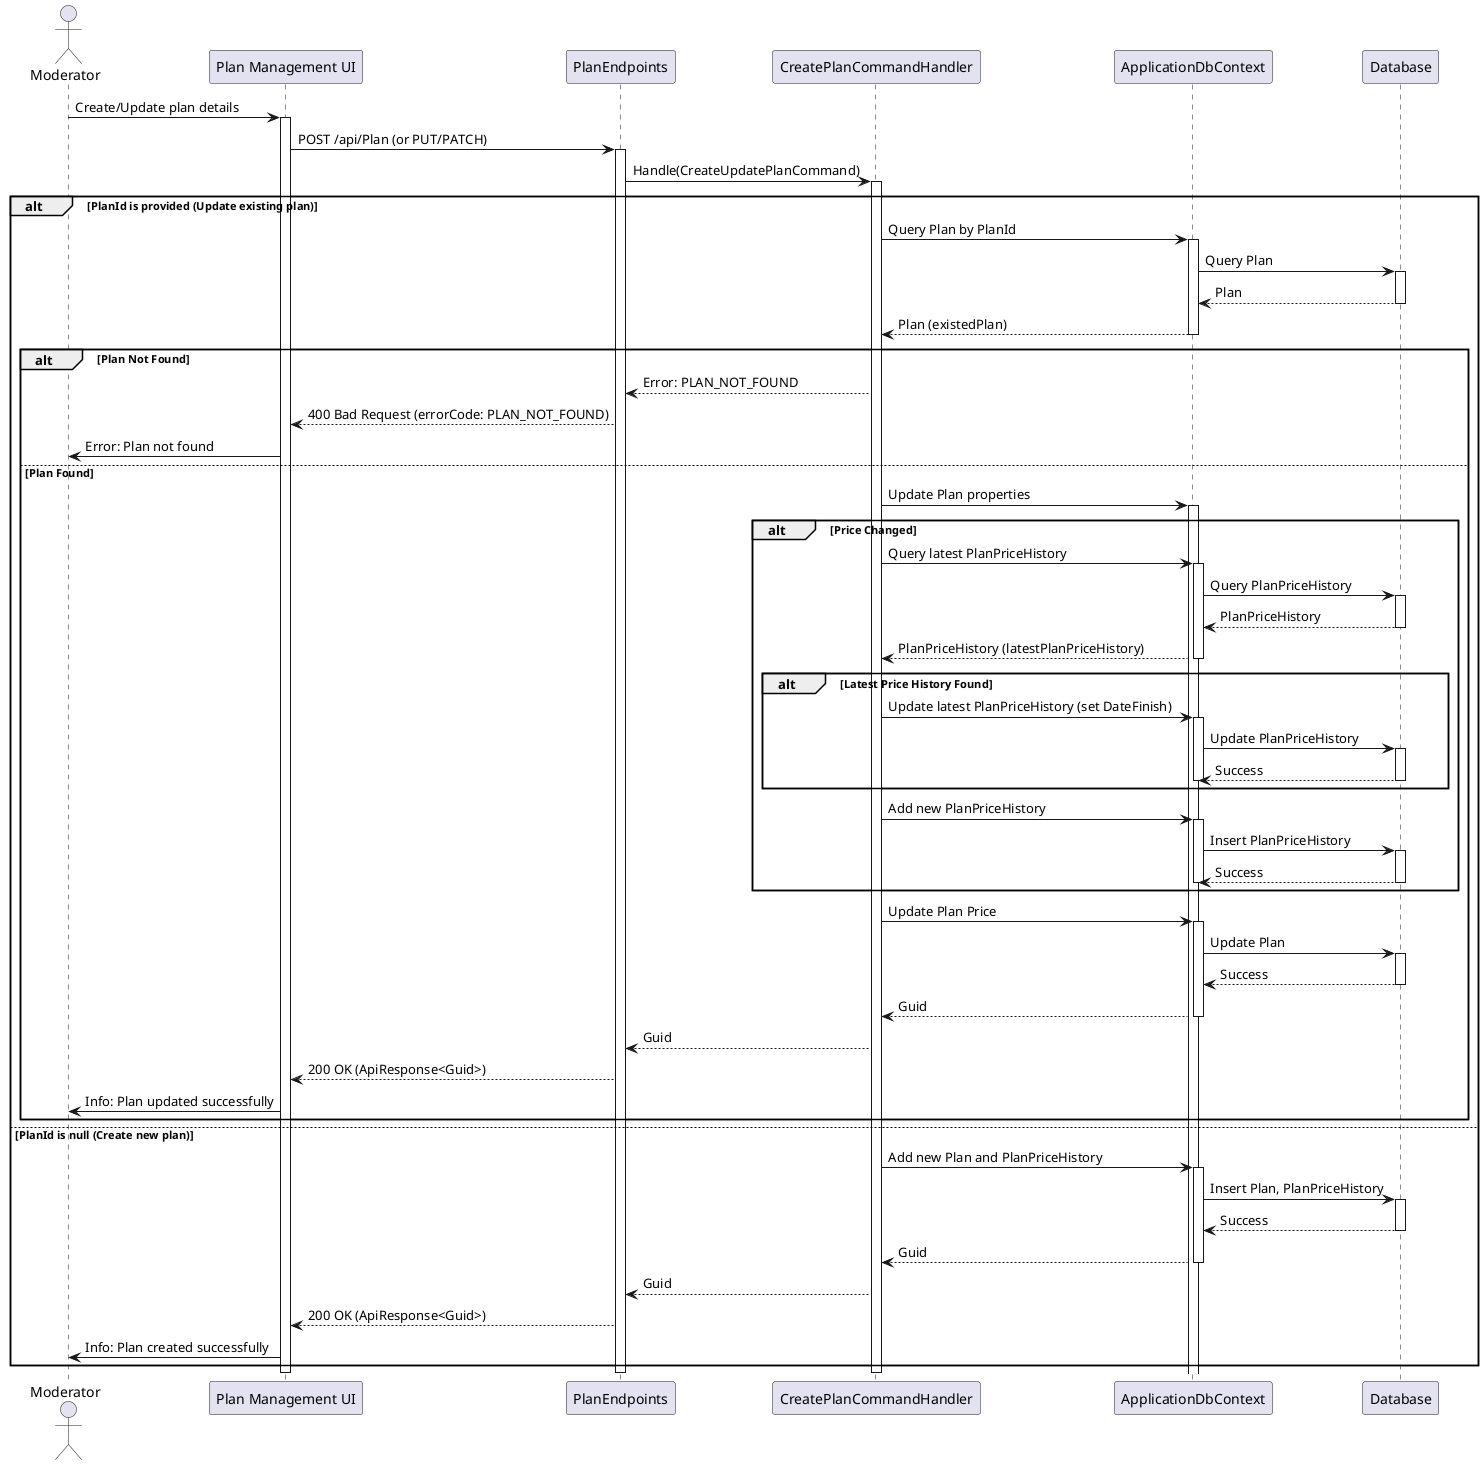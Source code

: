 @startuml
actor Moderator
participant "Plan Management UI" as UI
participant PlanEndpoints
participant CreatePlanCommandHandler as Handler
participant ApplicationDbContext
participant Database

Moderator -> UI : Create/Update plan details
activate UI
UI -> PlanEndpoints : POST /api/Plan (or PUT/PATCH)
activate PlanEndpoints
PlanEndpoints -> Handler : Handle(CreateUpdatePlanCommand)
activate Handler
alt PlanId is provided (Update existing plan)
    Handler -> ApplicationDbContext : Query Plan by PlanId
    activate ApplicationDbContext
    ApplicationDbContext -> Database : Query Plan
    activate Database
    Database --> ApplicationDbContext : Plan
    deactivate Database
    ApplicationDbContext --> Handler : Plan (existedPlan)
    deactivate ApplicationDbContext
    alt Plan Not Found
        Handler --> PlanEndpoints : Error: PLAN_NOT_FOUND
        PlanEndpoints --> UI : 400 Bad Request (errorCode: PLAN_NOT_FOUND)
        UI -> Moderator : Error: Plan not found
    else Plan Found
        Handler -> ApplicationDbContext : Update Plan properties
        activate ApplicationDbContext
        alt Price Changed
            Handler -> ApplicationDbContext : Query latest PlanPriceHistory
            activate ApplicationDbContext
            ApplicationDbContext -> Database : Query PlanPriceHistory
            activate Database
            Database --> ApplicationDbContext : PlanPriceHistory
            deactivate Database
            ApplicationDbContext --> Handler : PlanPriceHistory (latestPlanPriceHistory)
            deactivate ApplicationDbContext
            alt Latest Price History Found
                Handler -> ApplicationDbContext : Update latest PlanPriceHistory (set DateFinish)
                activate ApplicationDbContext
                ApplicationDbContext -> Database : Update PlanPriceHistory
                activate Database
                Database --> ApplicationDbContext : Success
                deactivate Database
                deactivate ApplicationDbContext
            end
            Handler -> ApplicationDbContext : Add new PlanPriceHistory
            activate ApplicationDbContext
            ApplicationDbContext -> Database : Insert PlanPriceHistory
            activate Database
            Database --> ApplicationDbContext : Success
            deactivate Database
            deactivate ApplicationDbContext
        end
        Handler -> ApplicationDbContext : Update Plan Price
        activate ApplicationDbContext
        ApplicationDbContext -> Database : Update Plan
        activate Database
        Database --> ApplicationDbContext : Success
        deactivate Database
        ApplicationDbContext --> Handler : Guid
        deactivate ApplicationDbContext
        Handler --> PlanEndpoints : Guid
        PlanEndpoints --> UI : 200 OK (ApiResponse<Guid>)
        UI -> Moderator : Info: Plan updated successfully
    end
else PlanId is null (Create new plan)
    Handler -> ApplicationDbContext : Add new Plan and PlanPriceHistory
    activate ApplicationDbContext
    ApplicationDbContext -> Database : Insert Plan, PlanPriceHistory
    activate Database
    Database --> ApplicationDbContext : Success
    deactivate Database
    ApplicationDbContext --> Handler : Guid
    deactivate ApplicationDbContext
    Handler --> PlanEndpoints : Guid
    PlanEndpoints --> UI : 200 OK (ApiResponse<Guid>)
    UI -> Moderator : Info: Plan created successfully
end
deactivate Handler
deactivate PlanEndpoints
deactivate UI
@enduml